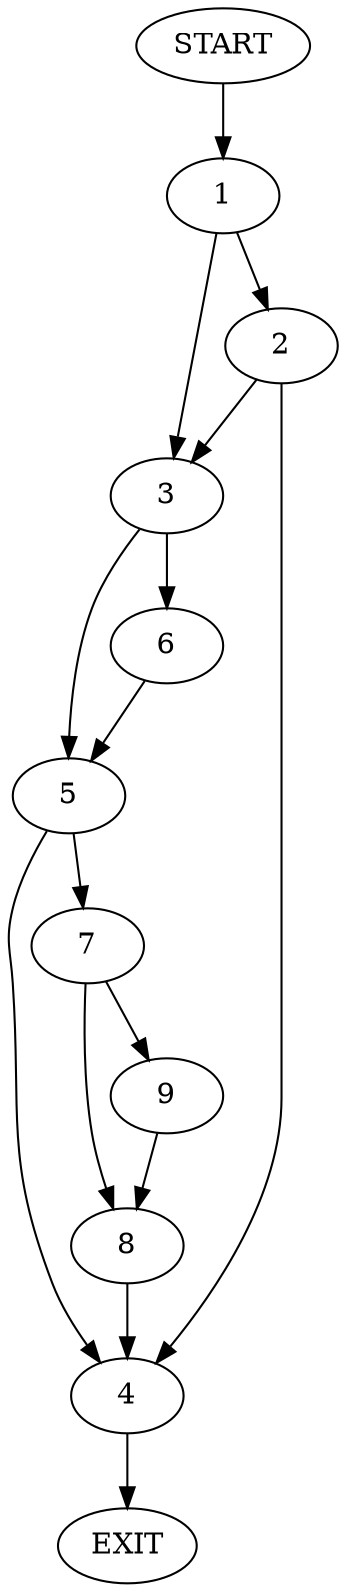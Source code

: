 digraph {
0 [label="START"]
10 [label="EXIT"]
0 -> 1
1 -> 2
1 -> 3
2 -> 3
2 -> 4
3 -> 5
3 -> 6
4 -> 10
6 -> 5
5 -> 4
5 -> 7
7 -> 8
7 -> 9
8 -> 4
9 -> 8
}
